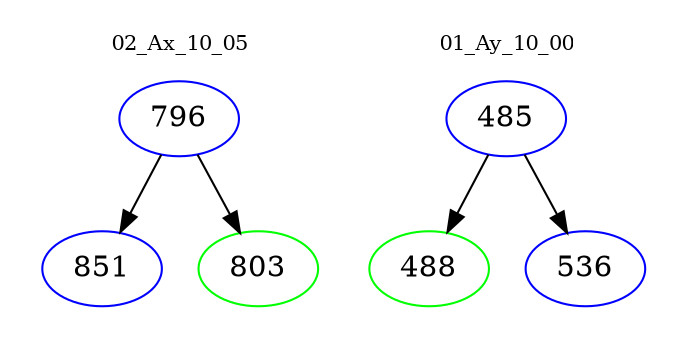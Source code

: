 digraph{
subgraph cluster_0 {
color = white
label = "02_Ax_10_05";
fontsize=10;
T0_796 [label="796", color="blue"]
T0_796 -> T0_851 [color="black"]
T0_851 [label="851", color="blue"]
T0_796 -> T0_803 [color="black"]
T0_803 [label="803", color="green"]
}
subgraph cluster_1 {
color = white
label = "01_Ay_10_00";
fontsize=10;
T1_485 [label="485", color="blue"]
T1_485 -> T1_488 [color="black"]
T1_488 [label="488", color="green"]
T1_485 -> T1_536 [color="black"]
T1_536 [label="536", color="blue"]
}
}
